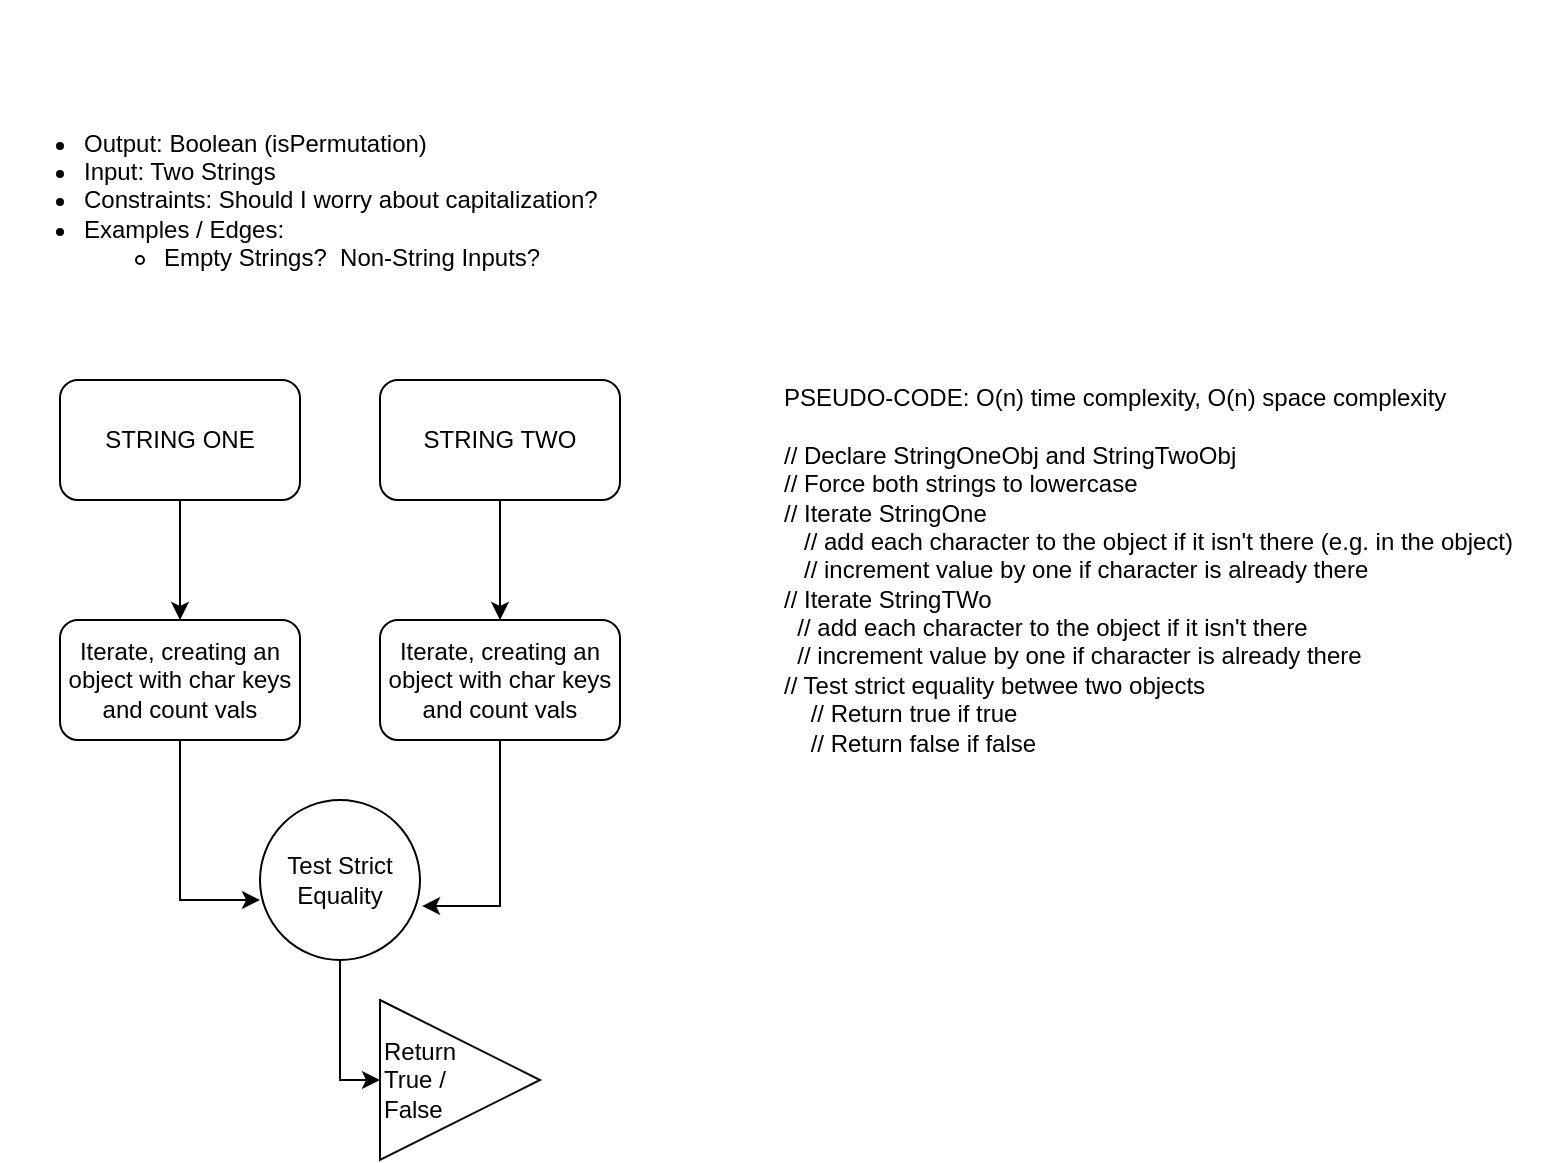 <mxfile version="13.10.0" type="embed">
    <diagram id="w7LKgcE8KGQvd3UxuWBs" name="Page-1">
        <mxGraphModel dx="597" dy="815" grid="1" gridSize="10" guides="1" tooltips="1" connect="1" arrows="1" fold="1" page="1" pageScale="1" pageWidth="850" pageHeight="1100" math="0" shadow="0">
            <root>
                <mxCell id="0"/>
                <mxCell id="1" parent="0"/>
                <mxCell id="2" value="&lt;ul&gt;&lt;li&gt;Output: Boolean (isPermutation)&lt;/li&gt;&lt;li&gt;Input: Two Strings&lt;/li&gt;&lt;li&gt;Constraints: Should I worry about capitalization?&lt;/li&gt;&lt;li&gt;Examples / Edges:&lt;/li&gt;&lt;ul&gt;&lt;li&gt;Empty Strings?&amp;nbsp; Non-String Inputs?&lt;/li&gt;&lt;/ul&gt;&lt;/ul&gt;" style="text;html=1;strokeColor=none;fillColor=none;align=left;verticalAlign=middle;whiteSpace=wrap;rounded=0;" parent="1" vertex="1">
                    <mxGeometry x="10" y="40" width="320" height="200" as="geometry"/>
                </mxCell>
                <mxCell id="6" style="edgeStyle=orthogonalEdgeStyle;rounded=0;orthogonalLoop=1;jettySize=auto;html=1;" parent="1" source="3" edge="1">
                    <mxGeometry relative="1" as="geometry">
                        <mxPoint x="100" y="350" as="targetPoint"/>
                    </mxGeometry>
                </mxCell>
                <mxCell id="3" value="STRING ONE" style="rounded=1;whiteSpace=wrap;html=1;" parent="1" vertex="1">
                    <mxGeometry x="40" y="230" width="120" height="60" as="geometry"/>
                </mxCell>
                <mxCell id="9" style="edgeStyle=orthogonalEdgeStyle;rounded=0;orthogonalLoop=1;jettySize=auto;html=1;" parent="1" source="4" edge="1">
                    <mxGeometry relative="1" as="geometry">
                        <mxPoint x="260" y="350" as="targetPoint"/>
                    </mxGeometry>
                </mxCell>
                <mxCell id="4" value="STRING TWO" style="rounded=1;whiteSpace=wrap;html=1;" parent="1" vertex="1">
                    <mxGeometry x="200" y="230" width="120" height="60" as="geometry"/>
                </mxCell>
                <mxCell id="13" value="PSEUDO-CODE: O(n) time complexity, O(n) space complexity&lt;br&gt;&lt;br&gt;// Declare StringOneObj and StringTwoObj&lt;br&gt;// Force both strings to lowercase&lt;br&gt;// Iterate StringOne&lt;br&gt;&amp;nbsp; &amp;nbsp;// add each character to the object if it isn't there (e.g. in the object)&lt;br&gt;&amp;nbsp; &amp;nbsp;// increment value by one if character is already there&lt;br&gt;// Iterate StringTWo&lt;br&gt;&amp;nbsp; // add each character to the object if it isn't there&lt;br&gt;&amp;nbsp; // increment value by one if character is already there&amp;nbsp;&lt;br&gt;// Test strict equality betwee two objects&lt;br&gt;&amp;nbsp; &amp;nbsp; // Return true if true&lt;br&gt;&amp;nbsp; &amp;nbsp; // Return false if false" style="text;html=1;align=left;verticalAlign=middle;resizable=0;points=[];autosize=1;" parent="1" vertex="1">
                    <mxGeometry x="400" y="230" width="380" height="190" as="geometry"/>
                </mxCell>
                <mxCell id="17" style="edgeStyle=orthogonalEdgeStyle;rounded=0;orthogonalLoop=1;jettySize=auto;html=1;entryX=0;entryY=0.625;entryDx=0;entryDy=0;entryPerimeter=0;" parent="1" source="14" target="16" edge="1">
                    <mxGeometry relative="1" as="geometry"/>
                </mxCell>
                <mxCell id="14" value="Iterate, creating an object with char keys and count vals" style="rounded=1;whiteSpace=wrap;html=1;" parent="1" vertex="1">
                    <mxGeometry x="40" y="350" width="120" height="60" as="geometry"/>
                </mxCell>
                <mxCell id="18" style="edgeStyle=orthogonalEdgeStyle;rounded=0;orthogonalLoop=1;jettySize=auto;html=1;entryX=1.013;entryY=0.663;entryDx=0;entryDy=0;entryPerimeter=0;" parent="1" source="15" target="16" edge="1">
                    <mxGeometry relative="1" as="geometry"/>
                </mxCell>
                <mxCell id="15" value="Iterate, creating an object with char keys and count vals" style="rounded=1;whiteSpace=wrap;html=1;" parent="1" vertex="1">
                    <mxGeometry x="200" y="350" width="120" height="60" as="geometry"/>
                </mxCell>
                <mxCell id="20" style="edgeStyle=orthogonalEdgeStyle;rounded=0;orthogonalLoop=1;jettySize=auto;html=1;entryX=0;entryY=0.5;entryDx=0;entryDy=0;" parent="1" source="16" target="19" edge="1">
                    <mxGeometry relative="1" as="geometry"/>
                </mxCell>
                <mxCell id="16" value="Test Strict Equality" style="ellipse;whiteSpace=wrap;html=1;aspect=fixed;" parent="1" vertex="1">
                    <mxGeometry x="140" y="440" width="80" height="80" as="geometry"/>
                </mxCell>
                <mxCell id="19" value="Return &lt;br&gt;True / &lt;br&gt;False" style="triangle;whiteSpace=wrap;html=1;align=left;rotation=0;" parent="1" vertex="1">
                    <mxGeometry x="200" y="540" width="80" height="80" as="geometry"/>
                </mxCell>
            </root>
        </mxGraphModel>
    </diagram>
</mxfile>